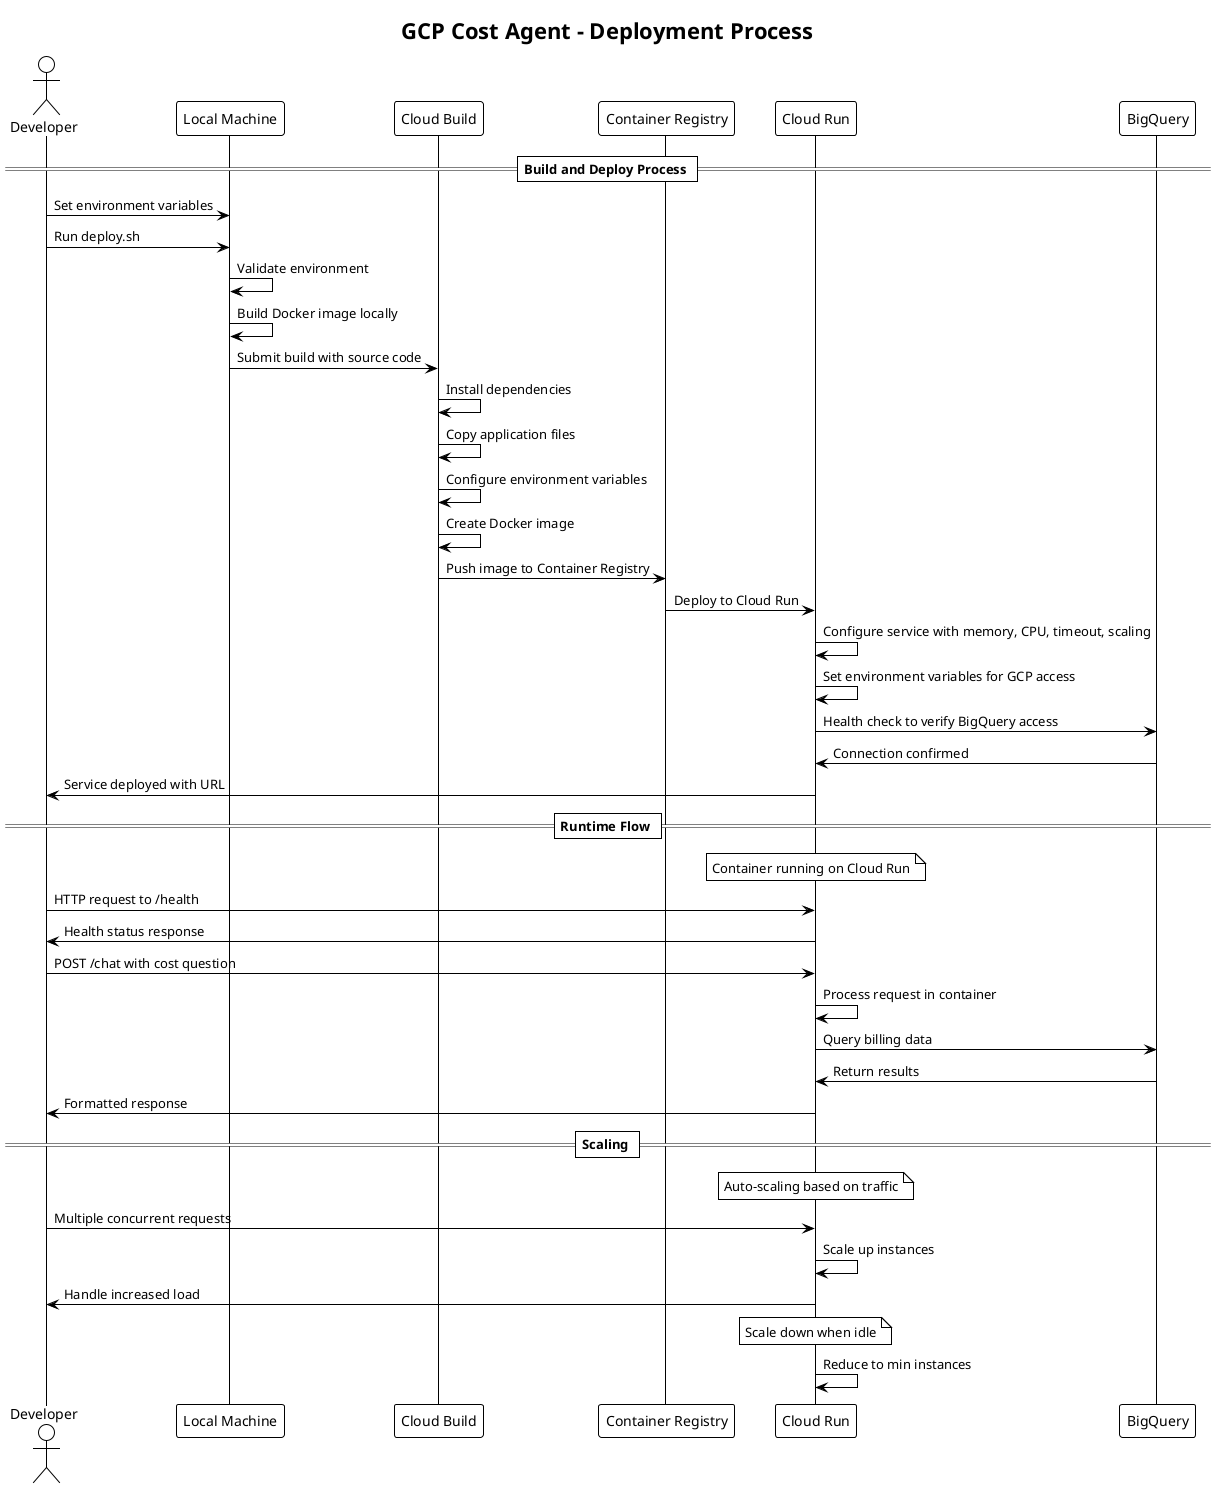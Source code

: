 @startuml Cloud Run Deployment Flow
!theme plain
title GCP Cost Agent - Deployment Process

actor Developer
participant "Local Machine" as Local
participant "Cloud Build" as Build
participant "Container Registry" as Registry
participant "Cloud Run" as Run
participant "BigQuery" as BQ

== Build and Deploy Process ==

Developer -> Local: Set environment variables
Developer -> Local: Run deploy.sh

Local -> Local: Validate environment
Local -> Local: Build Docker image locally

Local -> Build: Submit build with source code
Build -> Build: Install dependencies
Build -> Build: Copy application files
Build -> Build: Configure environment variables
Build -> Build: Create Docker image

Build -> Registry: Push image to Container Registry

Registry -> Run: Deploy to Cloud Run
Run -> Run: Configure service with memory, CPU, timeout, scaling

Run -> Run: Set environment variables for GCP access

Run -> BQ: Health check to verify BigQuery access
BQ -> Run: Connection confirmed

Run -> Developer: Service deployed with URL

== Runtime Flow ==

note over Run: Container running on Cloud Run
Developer -> Run: HTTP request to /health
Run -> Developer: Health status response

Developer -> Run: POST /chat with cost question
Run -> Run: Process request in container
Run -> BQ: Query billing data
BQ -> Run: Return results
Run -> Developer: Formatted response

== Scaling ==

note over Run: Auto-scaling based on traffic
Developer -> Run: Multiple concurrent requests
Run -> Run: Scale up instances
Run -> Developer: Handle increased load

note over Run: Scale down when idle
Run -> Run: Reduce to min instances

@enduml